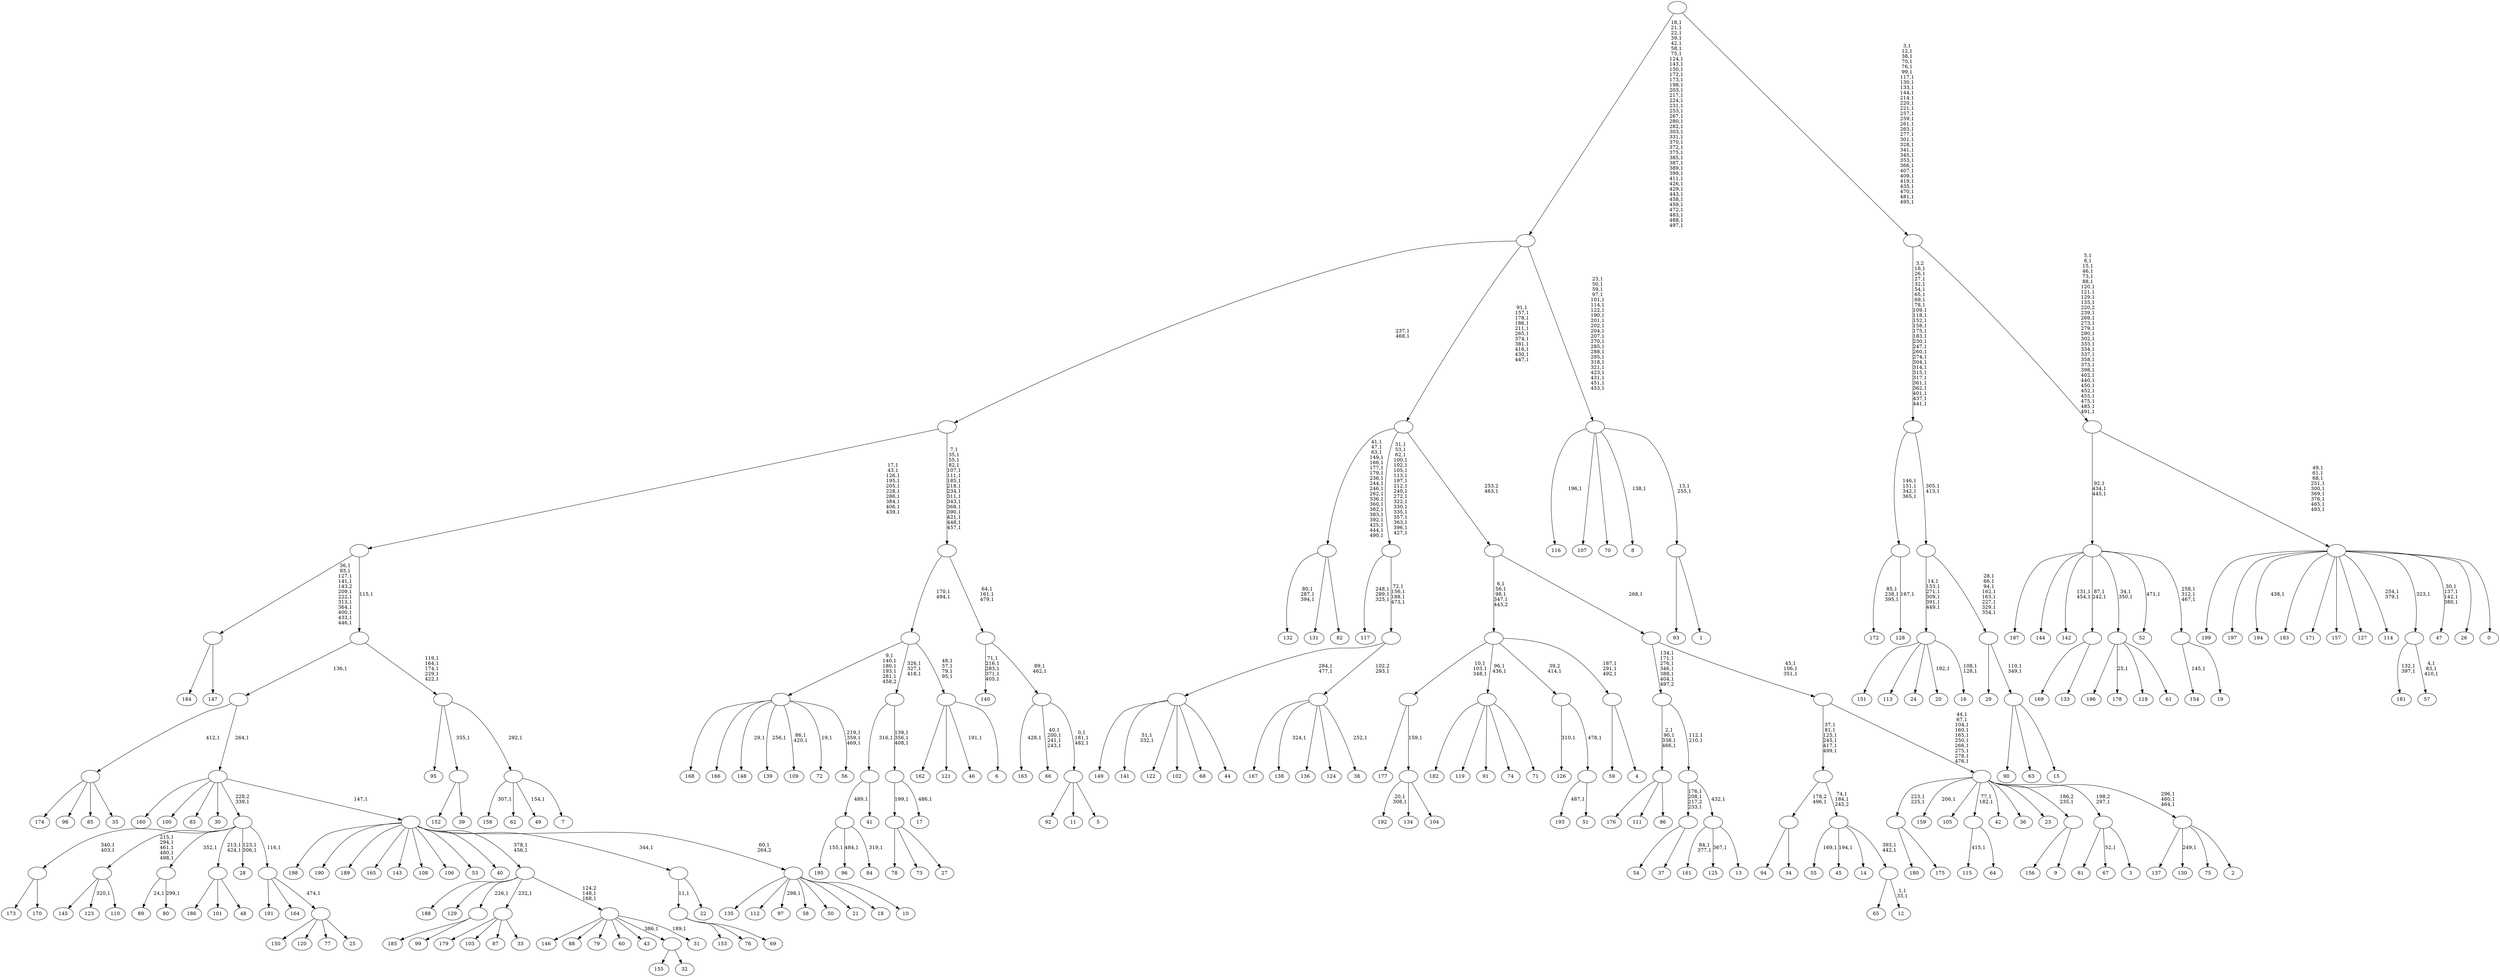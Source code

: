 digraph T {
	700 [label="199"]
	699 [label="198"]
	698 [label="197"]
	697 [label="196"]
	696 [label="195"]
	694 [label="194"]
	692 [label="193"]
	690 [label="192"]
	687 [label="191"]
	686 [label="190"]
	685 [label="189"]
	684 [label="188"]
	683 [label="187"]
	682 [label="186"]
	681 [label="185"]
	680 [label="184"]
	679 [label="183"]
	678 [label="182"]
	677 [label="181"]
	674 [label="180"]
	673 [label="179"]
	672 [label="178"]
	670 [label="177"]
	669 [label="176"]
	668 [label="175"]
	667 [label=""]
	665 [label="174"]
	664 [label="173"]
	663 [label="172"]
	659 [label="171"]
	658 [label="170"]
	657 [label=""]
	655 [label="169"]
	654 [label="168"]
	653 [label="167"]
	652 [label="166"]
	651 [label="165"]
	650 [label="164"]
	649 [label="163"]
	647 [label="162"]
	646 [label="161"]
	643 [label="160"]
	642 [label="159"]
	640 [label="158"]
	638 [label="157"]
	637 [label="156"]
	636 [label="155"]
	635 [label="154"]
	633 [label="153"]
	632 [label="152"]
	631 [label="151"]
	630 [label="150"]
	629 [label="149"]
	628 [label="148"]
	626 [label="147"]
	625 [label=""]
	614 [label="146"]
	613 [label="145"]
	612 [label="144"]
	611 [label="143"]
	610 [label="142"]
	607 [label="141"]
	604 [label="140"]
	598 [label="139"]
	596 [label="138"]
	594 [label="137"]
	593 [label="136"]
	592 [label="135"]
	591 [label="134"]
	590 [label="133"]
	589 [label=""]
	587 [label="132"]
	583 [label="131"]
	582 [label="130"]
	580 [label="129"]
	579 [label="128"]
	577 [label=""]
	573 [label="127"]
	572 [label="126"]
	570 [label="125"]
	568 [label="124"]
	567 [label="123"]
	565 [label="122"]
	564 [label="121"]
	563 [label="120"]
	562 [label="119"]
	561 [label="118"]
	560 [label="117"]
	556 [label="116"]
	554 [label="115"]
	552 [label="114"]
	549 [label="113"]
	548 [label="112"]
	547 [label="111"]
	546 [label="110"]
	545 [label=""]
	540 [label="109"]
	537 [label="108"]
	536 [label="107"]
	535 [label="106"]
	534 [label="105"]
	533 [label="104"]
	532 [label=""]
	531 [label=""]
	528 [label="103"]
	527 [label="102"]
	526 [label="101"]
	525 [label="100"]
	524 [label="99"]
	523 [label=""]
	522 [label="98"]
	521 [label="97"]
	519 [label="96"]
	517 [label="95"]
	516 [label="94"]
	515 [label="93"]
	514 [label="92"]
	513 [label="91"]
	512 [label="90"]
	511 [label="89"]
	509 [label="88"]
	508 [label="87"]
	507 [label="86"]
	506 [label=""]
	502 [label="85"]
	501 [label="84"]
	499 [label=""]
	498 [label="83"]
	497 [label="82"]
	496 [label=""]
	477 [label="81"]
	476 [label="80"]
	474 [label=""]
	473 [label="79"]
	472 [label="78"]
	471 [label="77"]
	470 [label="76"]
	469 [label="75"]
	468 [label="74"]
	467 [label="73"]
	466 [label="72"]
	464 [label="71"]
	463 [label=""]
	461 [label="70"]
	460 [label="69"]
	459 [label=""]
	458 [label="68"]
	457 [label="67"]
	455 [label="66"]
	450 [label="65"]
	449 [label="64"]
	448 [label=""]
	446 [label="63"]
	445 [label="62"]
	444 [label="61"]
	443 [label=""]
	441 [label="60"]
	440 [label="59"]
	439 [label="58"]
	438 [label="57"]
	434 [label=""]
	433 [label="56"]
	429 [label=""]
	424 [label="55"]
	422 [label="54"]
	421 [label="53"]
	420 [label="52"]
	418 [label="51"]
	417 [label=""]
	416 [label=""]
	415 [label="50"]
	414 [label="49"]
	412 [label="48"]
	411 [label=""]
	409 [label="47"]
	404 [label="46"]
	402 [label="45"]
	400 [label="44"]
	399 [label=""]
	397 [label="43"]
	396 [label="42"]
	395 [label="41"]
	394 [label=""]
	393 [label="40"]
	392 [label="39"]
	391 [label=""]
	390 [label="38"]
	388 [label=""]
	387 [label=""]
	383 [label=""]
	365 [label="37"]
	364 [label=""]
	361 [label="36"]
	360 [label="35"]
	359 [label=""]
	358 [label="34"]
	357 [label=""]
	356 [label="33"]
	355 [label=""]
	354 [label="32"]
	353 [label=""]
	352 [label="31"]
	350 [label=""]
	348 [label=""]
	346 [label="30"]
	345 [label="29"]
	344 [label="28"]
	341 [label="27"]
	340 [label=""]
	339 [label="26"]
	338 [label="25"]
	337 [label=""]
	336 [label=""]
	335 [label=""]
	334 [label="24"]
	333 [label="23"]
	332 [label="22"]
	331 [label=""]
	330 [label="21"]
	329 [label="20"]
	327 [label="19"]
	326 [label=""]
	323 [label=""]
	320 [label="18"]
	319 [label="17"]
	317 [label=""]
	314 [label=""]
	311 [label="16"]
	308 [label=""]
	302 [label="15"]
	301 [label=""]
	299 [label=""]
	291 [label=""]
	289 [label=""]
	262 [label="14"]
	261 [label="13"]
	260 [label=""]
	259 [label=""]
	257 [label=""]
	251 [label="12"]
	248 [label=""]
	246 [label=""]
	244 [label=""]
	238 [label="11"]
	237 [label="10"]
	236 [label=""]
	235 [label=""]
	234 [label=""]
	233 [label=""]
	232 [label="9"]
	231 [label=""]
	230 [label="8"]
	228 [label="7"]
	227 [label=""]
	226 [label=""]
	221 [label=""]
	220 [label=""]
	210 [label="6"]
	209 [label=""]
	205 [label=""]
	203 [label="5"]
	202 [label=""]
	199 [label=""]
	197 [label=""]
	194 [label=""]
	178 [label=""]
	176 [label="4"]
	175 [label=""]
	172 [label=""]
	168 [label="3"]
	167 [label=""]
	166 [label="2"]
	165 [label=""]
	162 [label=""]
	152 [label=""]
	149 [label=""]
	148 [label=""]
	147 [label=""]
	136 [label="1"]
	135 [label=""]
	133 [label=""]
	111 [label=""]
	71 [label="0"]
	70 [label=""]
	61 [label=""]
	31 [label=""]
	0 [label=""]
	667 -> 674 [label=""]
	667 -> 668 [label=""]
	657 -> 664 [label=""]
	657 -> 658 [label=""]
	625 -> 680 [label=""]
	625 -> 626 [label=""]
	589 -> 655 [label=""]
	589 -> 590 [label=""]
	577 -> 579 [label="167,1"]
	577 -> 663 [label="85,1\n238,1\n395,1"]
	545 -> 567 [label="320,1"]
	545 -> 613 [label=""]
	545 -> 546 [label=""]
	532 -> 690 [label="20,1\n308,1"]
	532 -> 591 [label=""]
	532 -> 533 [label=""]
	531 -> 670 [label=""]
	531 -> 532 [label="159,1"]
	523 -> 681 [label=""]
	523 -> 524 [label=""]
	506 -> 669 [label=""]
	506 -> 547 [label=""]
	506 -> 507 [label=""]
	499 -> 501 [label="319,1"]
	499 -> 519 [label="484,1"]
	499 -> 696 [label="155,1"]
	496 -> 587 [label="80,1\n287,1\n394,1"]
	496 -> 583 [label=""]
	496 -> 497 [label=""]
	474 -> 476 [label="299,1"]
	474 -> 511 [label="24,1"]
	463 -> 678 [label=""]
	463 -> 562 [label=""]
	463 -> 513 [label=""]
	463 -> 468 [label=""]
	463 -> 464 [label=""]
	459 -> 633 [label=""]
	459 -> 470 [label=""]
	459 -> 460 [label=""]
	448 -> 554 [label="415,1"]
	448 -> 449 [label=""]
	443 -> 672 [label="25,1"]
	443 -> 697 [label=""]
	443 -> 561 [label=""]
	443 -> 444 [label=""]
	434 -> 438 [label="4,1\n83,1\n410,1"]
	434 -> 677 [label="132,1\n397,1"]
	429 -> 433 [label="219,1\n359,1\n469,1"]
	429 -> 466 [label="19,1"]
	429 -> 540 [label="86,1\n420,1"]
	429 -> 598 [label="256,1"]
	429 -> 628 [label="29,1"]
	429 -> 654 [label=""]
	429 -> 652 [label=""]
	417 -> 692 [label="487,1"]
	417 -> 418 [label=""]
	416 -> 572 [label="310,1"]
	416 -> 417 [label="478,1"]
	411 -> 682 [label=""]
	411 -> 526 [label=""]
	411 -> 412 [label=""]
	399 -> 607 [label="51,1\n332,1"]
	399 -> 629 [label=""]
	399 -> 565 [label=""]
	399 -> 527 [label=""]
	399 -> 458 [label=""]
	399 -> 400 [label=""]
	394 -> 499 [label="489,1"]
	394 -> 395 [label=""]
	391 -> 632 [label=""]
	391 -> 392 [label=""]
	388 -> 390 [label="252,1"]
	388 -> 596 [label="324,1"]
	388 -> 653 [label=""]
	388 -> 593 [label=""]
	388 -> 568 [label=""]
	387 -> 399 [label="284,1\n477,1"]
	387 -> 388 [label="102,2\n293,1"]
	383 -> 387 [label="72,1\n156,1\n188,1\n473,1"]
	383 -> 560 [label="248,1\n289,1\n325,1"]
	364 -> 422 [label=""]
	364 -> 365 [label=""]
	359 -> 665 [label=""]
	359 -> 522 [label=""]
	359 -> 502 [label=""]
	359 -> 360 [label=""]
	357 -> 516 [label=""]
	357 -> 358 [label=""]
	355 -> 673 [label=""]
	355 -> 528 [label=""]
	355 -> 508 [label=""]
	355 -> 356 [label=""]
	353 -> 636 [label=""]
	353 -> 354 [label=""]
	350 -> 352 [label="189,1"]
	350 -> 614 [label=""]
	350 -> 509 [label=""]
	350 -> 473 [label=""]
	350 -> 441 [label=""]
	350 -> 397 [label=""]
	350 -> 353 [label="386,1"]
	348 -> 350 [label="124,2\n148,1\n168,1"]
	348 -> 684 [label=""]
	348 -> 580 [label=""]
	348 -> 523 [label="226,1"]
	348 -> 355 [label="232,1"]
	340 -> 472 [label=""]
	340 -> 467 [label=""]
	340 -> 341 [label=""]
	337 -> 630 [label=""]
	337 -> 563 [label=""]
	337 -> 471 [label=""]
	337 -> 338 [label=""]
	336 -> 687 [label=""]
	336 -> 650 [label=""]
	336 -> 337 [label="474,1"]
	335 -> 344 [label="123,1\n306,1"]
	335 -> 411 [label="213,1\n424,1"]
	335 -> 545 [label="215,1\n294,1\n461,1\n480,1\n498,1"]
	335 -> 657 [label="340,1\n403,1"]
	335 -> 474 [label="352,1"]
	335 -> 336 [label="116,1"]
	331 -> 459 [label="11,1"]
	331 -> 332 [label=""]
	326 -> 635 [label="145,1"]
	326 -> 327 [label=""]
	323 -> 326 [label="258,1\n312,1\n467,1"]
	323 -> 420 [label="471,1"]
	323 -> 443 [label="34,1\n350,1"]
	323 -> 589 [label="87,1\n242,1"]
	323 -> 610 [label="131,1\n454,1"]
	323 -> 683 [label=""]
	323 -> 612 [label=""]
	317 -> 319 [label="486,1"]
	317 -> 340 [label="199,1"]
	314 -> 317 [label="139,1\n356,1\n408,1"]
	314 -> 394 [label="316,1"]
	308 -> 311 [label="108,1\n128,1"]
	308 -> 329 [label="192,1"]
	308 -> 631 [label=""]
	308 -> 549 [label=""]
	308 -> 334 [label=""]
	301 -> 512 [label=""]
	301 -> 446 [label=""]
	301 -> 302 [label=""]
	299 -> 301 [label="110,1\n349,1"]
	299 -> 345 [label=""]
	291 -> 299 [label="28,1\n66,1\n94,1\n162,1\n163,1\n227,1\n329,1\n354,1"]
	291 -> 308 [label="14,1\n153,1\n271,1\n309,1\n391,1\n449,1"]
	289 -> 291 [label="305,1\n413,1"]
	289 -> 577 [label="146,1\n151,1\n342,1\n365,1"]
	260 -> 570 [label="367,1"]
	260 -> 646 [label="84,1\n377,1"]
	260 -> 261 [label=""]
	259 -> 364 [label="176,1\n208,1\n217,2\n233,1"]
	259 -> 260 [label="432,1"]
	257 -> 259 [label="112,1\n210,1"]
	257 -> 506 [label="2,1\n90,1\n338,1\n466,1"]
	248 -> 251 [label="1,1\n33,1"]
	248 -> 450 [label=""]
	246 -> 248 [label="393,1\n442,1"]
	246 -> 402 [label="194,1"]
	246 -> 424 [label="169,1"]
	246 -> 262 [label=""]
	244 -> 246 [label="74,1\n184,1\n245,2"]
	244 -> 357 [label="178,2\n496,1"]
	236 -> 521 [label="298,1"]
	236 -> 592 [label=""]
	236 -> 548 [label=""]
	236 -> 439 [label=""]
	236 -> 415 [label=""]
	236 -> 330 [label=""]
	236 -> 320 [label=""]
	236 -> 237 [label=""]
	235 -> 348 [label="378,1\n456,1"]
	235 -> 699 [label=""]
	235 -> 686 [label=""]
	235 -> 685 [label=""]
	235 -> 651 [label=""]
	235 -> 611 [label=""]
	235 -> 537 [label=""]
	235 -> 535 [label=""]
	235 -> 421 [label=""]
	235 -> 393 [label=""]
	235 -> 331 [label="344,1"]
	235 -> 236 [label="60,1\n264,2"]
	234 -> 643 [label=""]
	234 -> 525 [label=""]
	234 -> 498 [label=""]
	234 -> 346 [label=""]
	234 -> 335 [label="228,2\n339,1"]
	234 -> 235 [label="147,1"]
	233 -> 359 [label="412,1"]
	233 -> 234 [label="264,1"]
	231 -> 637 [label=""]
	231 -> 232 [label=""]
	227 -> 414 [label="154,1"]
	227 -> 640 [label="307,1"]
	227 -> 445 [label=""]
	227 -> 228 [label=""]
	226 -> 517 [label=""]
	226 -> 391 [label="355,1"]
	226 -> 227 [label="292,1"]
	221 -> 226 [label="119,1\n164,1\n174,1\n229,1\n422,1"]
	221 -> 233 [label="136,1"]
	220 -> 625 [label="36,1\n93,1\n127,1\n141,1\n143,2\n209,1\n222,1\n313,1\n364,1\n400,1\n433,1\n446,1"]
	220 -> 221 [label="115,1"]
	209 -> 404 [label="191,1"]
	209 -> 647 [label=""]
	209 -> 564 [label=""]
	209 -> 210 [label=""]
	205 -> 209 [label="48,1\n57,1\n79,1\n95,1"]
	205 -> 314 [label="326,1\n327,1\n418,1"]
	205 -> 429 [label="9,1\n140,1\n180,1\n193,1\n281,1\n458,2"]
	202 -> 514 [label=""]
	202 -> 238 [label=""]
	202 -> 203 [label=""]
	199 -> 202 [label="0,1\n181,1\n482,1"]
	199 -> 455 [label="40,1\n200,1\n241,1\n243,1"]
	199 -> 649 [label="428,1"]
	197 -> 199 [label="89,1\n462,1"]
	197 -> 604 [label="71,1\n216,1\n283,1\n371,1\n405,1"]
	194 -> 197 [label="64,1\n161,1\n479,1"]
	194 -> 205 [label="170,1\n494,1"]
	178 -> 194 [label="7,1\n35,1\n55,1\n82,1\n107,1\n111,1\n185,1\n218,1\n234,1\n311,1\n343,1\n368,1\n390,1\n421,1\n448,1\n457,1"]
	178 -> 220 [label="17,1\n43,1\n126,1\n195,1\n205,1\n228,1\n286,1\n384,1\n406,1\n439,1"]
	175 -> 440 [label=""]
	175 -> 176 [label=""]
	172 -> 175 [label="187,1\n291,1\n492,1"]
	172 -> 463 [label="96,1\n436,1"]
	172 -> 531 [label="10,1\n103,1\n348,1"]
	172 -> 416 [label="39,2\n414,1"]
	167 -> 457 [label="52,1"]
	167 -> 477 [label=""]
	167 -> 168 [label=""]
	165 -> 582 [label="249,1"]
	165 -> 594 [label=""]
	165 -> 469 [label=""]
	165 -> 166 [label=""]
	162 -> 165 [label="296,1\n460,1\n464,1"]
	162 -> 448 [label="77,1\n182,1"]
	162 -> 642 [label="206,1"]
	162 -> 667 [label="223,1\n225,1"]
	162 -> 534 [label=""]
	162 -> 396 [label=""]
	162 -> 361 [label=""]
	162 -> 333 [label=""]
	162 -> 231 [label="186,2\n235,1"]
	162 -> 167 [label="198,2\n297,1"]
	152 -> 162 [label="44,1\n67,1\n104,1\n160,1\n165,1\n250,1\n266,1\n275,1\n278,1\n476,1"]
	152 -> 244 [label="37,1\n81,1\n125,1\n245,1\n417,1\n499,1"]
	149 -> 152 [label="45,1\n106,1\n351,1"]
	149 -> 257 [label="134,1\n171,1\n276,1\n346,1\n388,1\n404,1\n497,2"]
	148 -> 172 [label="6,1\n56,1\n98,1\n347,1\n443,2"]
	148 -> 149 [label="268,1"]
	147 -> 383 [label="31,1\n53,1\n62,1\n100,1\n102,1\n105,1\n113,1\n197,1\n212,1\n240,1\n272,1\n322,1\n330,1\n335,1\n357,1\n363,1\n396,1\n427,1"]
	147 -> 496 [label="41,1\n47,1\n63,1\n149,1\n166,1\n177,1\n179,1\n236,1\n244,1\n246,1\n262,1\n336,1\n360,1\n382,1\n383,1\n392,1\n425,1\n444,1\n490,1"]
	147 -> 148 [label="253,2\n463,1"]
	135 -> 515 [label=""]
	135 -> 136 [label=""]
	133 -> 135 [label="13,1\n255,1"]
	133 -> 230 [label="138,1"]
	133 -> 556 [label="196,1"]
	133 -> 536 [label=""]
	133 -> 461 [label=""]
	111 -> 133 [label="23,1\n50,1\n59,1\n97,1\n101,1\n114,1\n122,1\n190,1\n201,1\n202,1\n204,1\n207,1\n270,1\n285,1\n288,1\n295,1\n318,1\n321,1\n423,1\n431,1\n451,1\n453,1"]
	111 -> 147 [label="91,1\n157,1\n178,1\n186,1\n211,1\n265,1\n374,1\n381,1\n416,1\n430,1\n447,1"]
	111 -> 178 [label="237,1\n468,1"]
	70 -> 409 [label="30,1\n137,1\n142,1\n380,1"]
	70 -> 552 [label="254,1\n379,1"]
	70 -> 694 [label="438,1"]
	70 -> 700 [label=""]
	70 -> 698 [label=""]
	70 -> 679 [label=""]
	70 -> 659 [label=""]
	70 -> 638 [label=""]
	70 -> 573 [label=""]
	70 -> 434 [label="323,1"]
	70 -> 339 [label=""]
	70 -> 71 [label=""]
	61 -> 70 [label="49,1\n61,1\n68,1\n251,1\n300,1\n369,1\n376,1\n465,1\n493,1"]
	61 -> 323 [label="92,1\n434,1\n445,1"]
	31 -> 61 [label="5,1\n8,1\n15,1\n46,1\n73,1\n88,1\n120,1\n121,1\n129,1\n135,1\n220,2\n239,1\n269,1\n273,1\n279,1\n290,1\n302,1\n333,1\n334,1\n337,1\n358,1\n373,1\n398,1\n402,1\n440,1\n450,1\n452,1\n455,1\n475,1\n485,1\n491,1"]
	31 -> 289 [label="3,2\n16,1\n26,1\n27,1\n32,1\n54,1\n65,1\n69,1\n78,1\n109,1\n118,1\n152,1\n158,1\n175,1\n183,1\n230,1\n247,1\n260,1\n274,1\n304,1\n314,1\n315,1\n317,1\n361,1\n362,1\n401,1\n437,1\n441,1"]
	0 -> 31 [label="3,1\n12,1\n38,1\n70,1\n76,1\n99,1\n117,1\n130,1\n133,1\n144,1\n214,1\n220,1\n221,1\n257,1\n259,1\n261,1\n263,1\n277,1\n301,1\n328,1\n341,1\n345,1\n353,1\n366,1\n407,1\n409,1\n419,1\n435,1\n470,1\n481,1\n495,1"]
	0 -> 111 [label="18,1\n21,1\n22,1\n39,1\n42,1\n58,1\n75,1\n124,1\n143,1\n150,1\n172,1\n173,1\n198,1\n203,1\n217,1\n224,1\n231,1\n253,1\n267,1\n280,1\n282,1\n303,1\n331,1\n370,1\n372,1\n375,1\n385,1\n387,1\n389,1\n399,1\n411,1\n426,1\n429,1\n443,1\n458,1\n459,1\n472,1\n483,1\n488,1\n497,1"]
}
